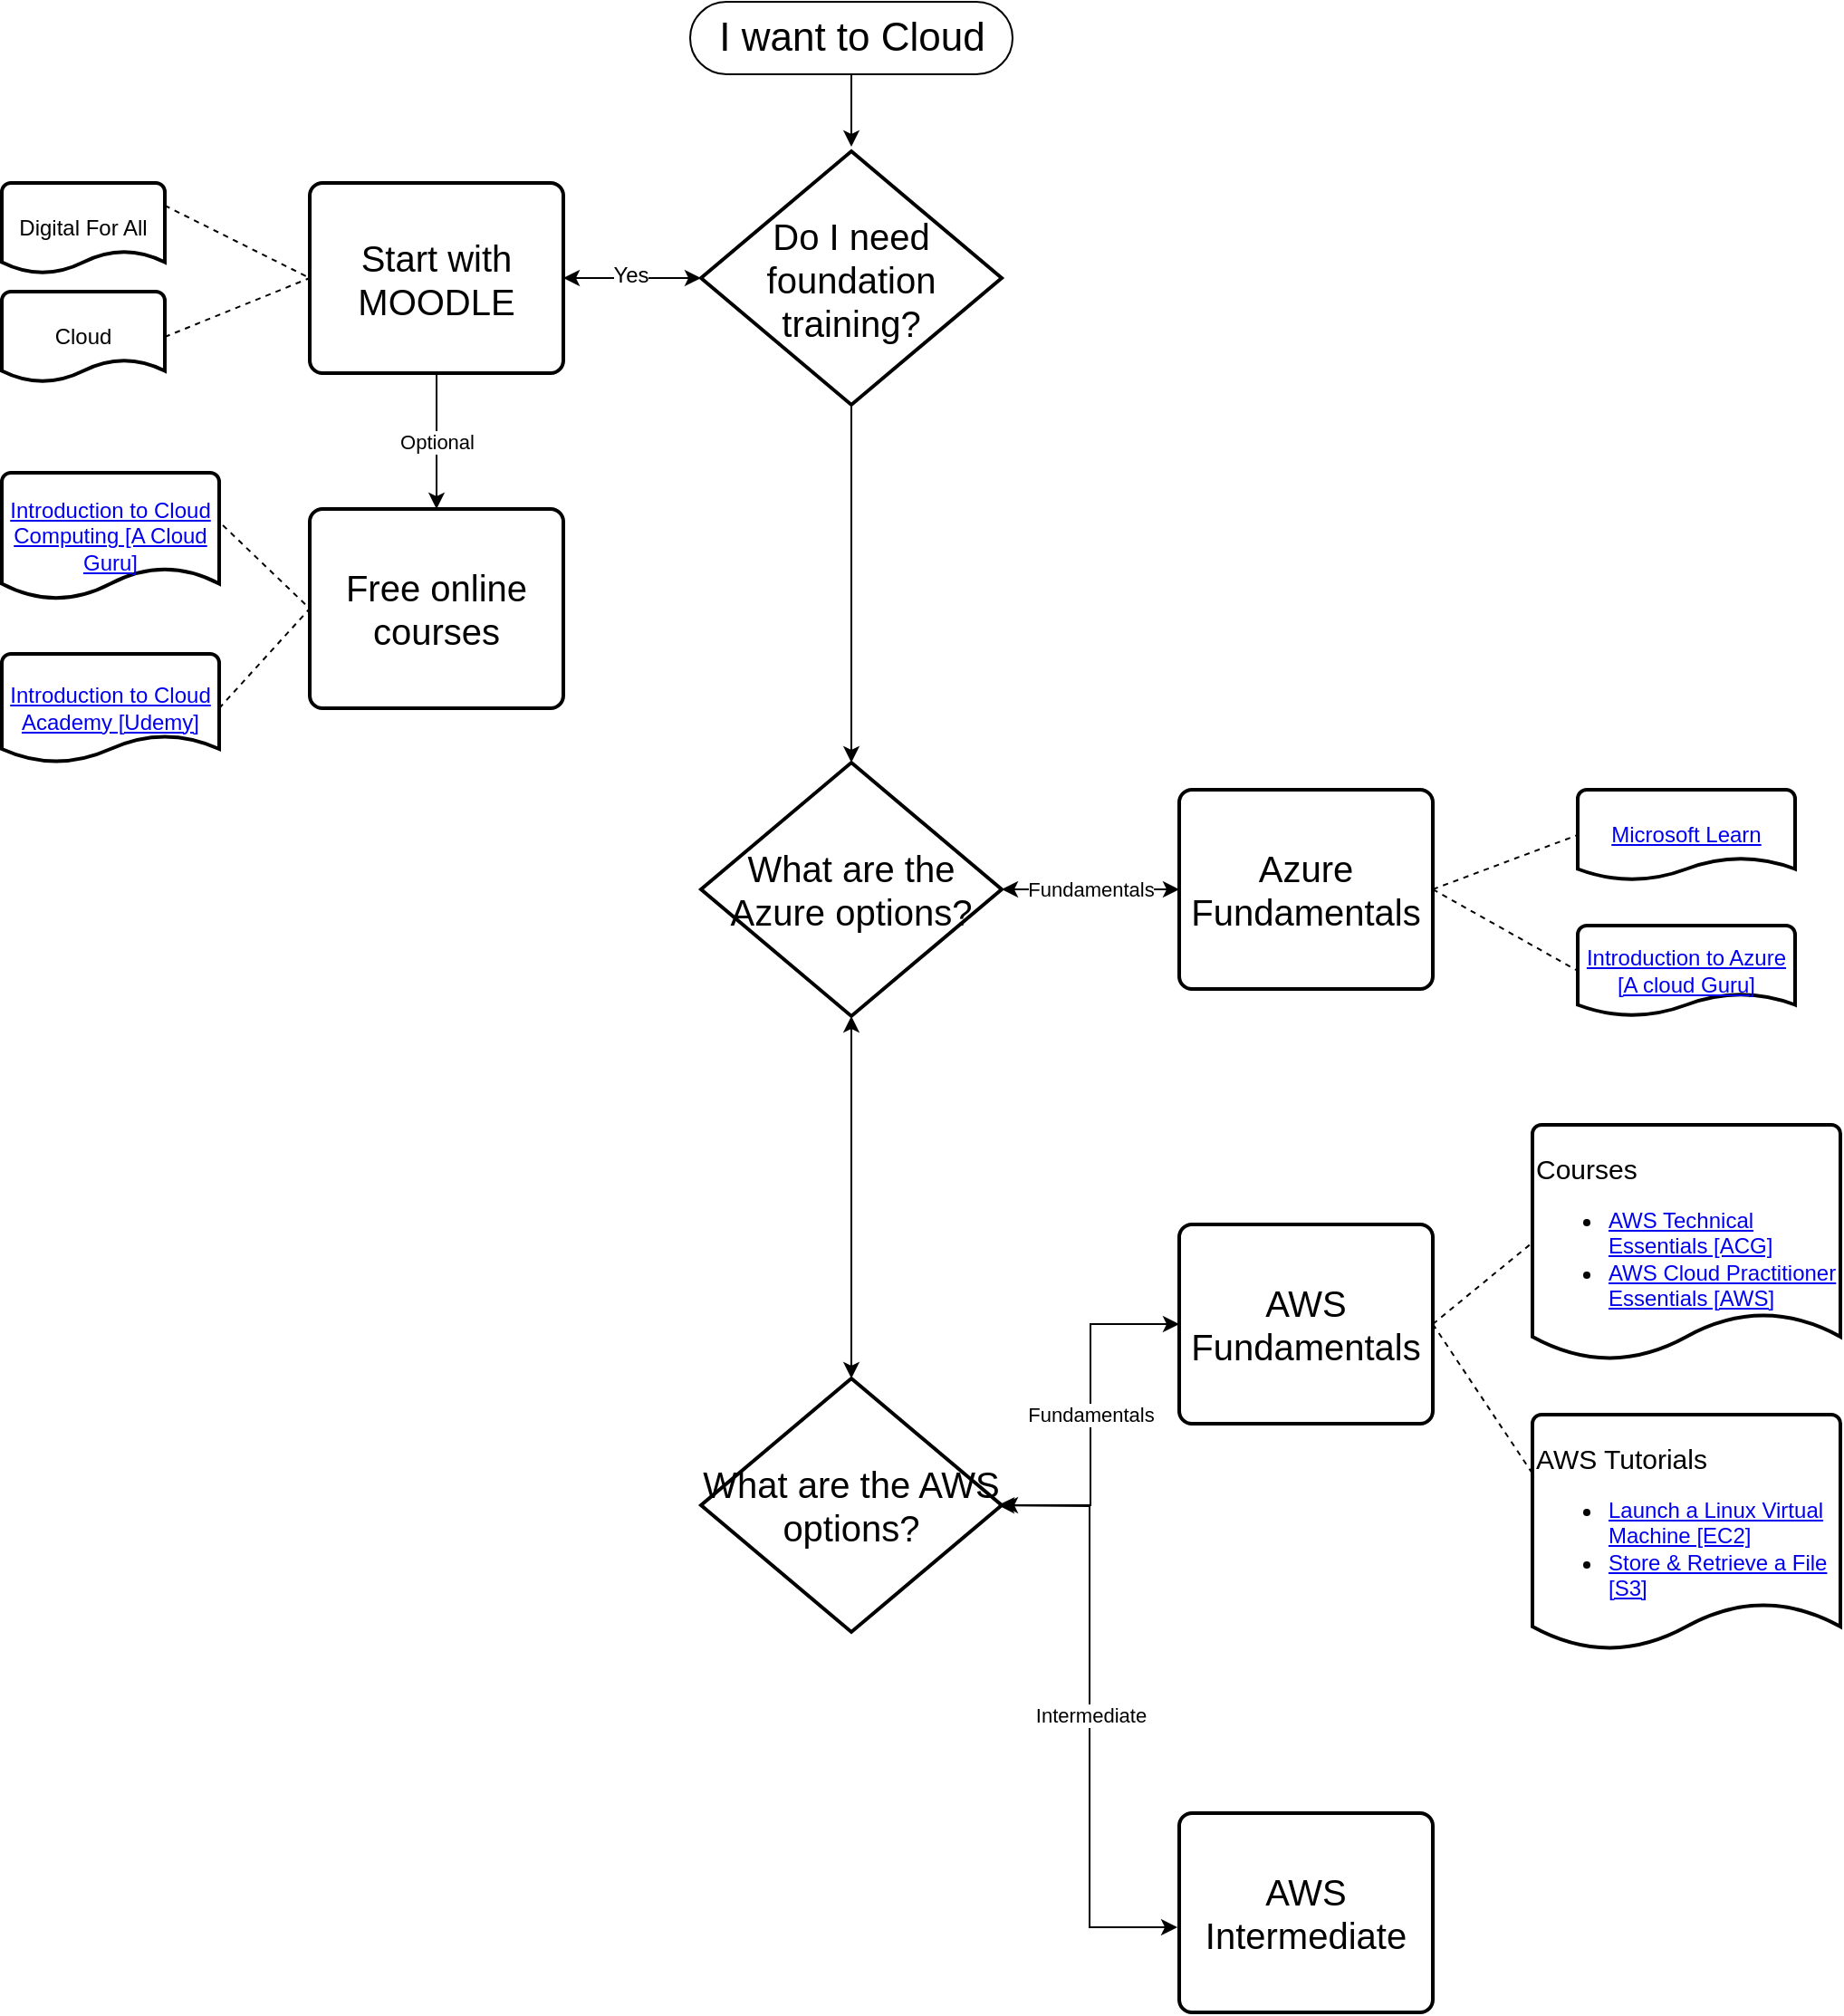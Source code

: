 <mxfile version="12.9.3" type="github">
  <diagram id="Sj6mC85eFsHQs_d47GOQ" name="Page-1">
    <mxGraphModel dx="1186" dy="795" grid="1" gridSize="10" guides="1" tooltips="1" connect="1" arrows="1" fold="1" page="1" pageScale="1" pageWidth="1169" pageHeight="1654" math="0" shadow="0">
      <root>
        <mxCell id="0" />
        <mxCell id="1" parent="0" />
        <mxCell id="-TDUfPAsjnN3atFshsbn-9" style="edgeStyle=orthogonalEdgeStyle;rounded=0;orthogonalLoop=1;jettySize=auto;html=1;" edge="1" parent="1" source="biIaPaWo2Yytos-6n9xJ-8">
          <mxGeometry relative="1" as="geometry">
            <mxPoint x="479" y="100" as="targetPoint" />
          </mxGeometry>
        </mxCell>
        <mxCell id="biIaPaWo2Yytos-6n9xJ-8" value="&lt;font style=&quot;font-size: 22px&quot;&gt;I want to Cloud&lt;/font&gt;" style="html=1;dashed=0;whitespace=wrap;shape=mxgraph.dfd.start" parent="1" vertex="1">
          <mxGeometry x="390" y="20" width="178" height="40" as="geometry" />
        </mxCell>
        <mxCell id="biIaPaWo2Yytos-6n9xJ-17" style="edgeStyle=orthogonalEdgeStyle;rounded=0;orthogonalLoop=1;jettySize=auto;html=1;endArrow=classic;endFill=1;startArrow=classic;startFill=1;" parent="1" source="biIaPaWo2Yytos-6n9xJ-9" target="biIaPaWo2Yytos-6n9xJ-12" edge="1">
          <mxGeometry relative="1" as="geometry" />
        </mxCell>
        <mxCell id="-TDUfPAsjnN3atFshsbn-10" value="Yes" style="text;html=1;align=center;verticalAlign=middle;resizable=0;points=[];labelBackgroundColor=#ffffff;" vertex="1" connectable="0" parent="biIaPaWo2Yytos-6n9xJ-17">
          <mxGeometry x="0.026" y="-2" relative="1" as="geometry">
            <mxPoint as="offset" />
          </mxGeometry>
        </mxCell>
        <mxCell id="-TDUfPAsjnN3atFshsbn-12" style="edgeStyle=orthogonalEdgeStyle;rounded=0;orthogonalLoop=1;jettySize=auto;html=1;" edge="1" parent="1" source="biIaPaWo2Yytos-6n9xJ-9" target="-TDUfPAsjnN3atFshsbn-11">
          <mxGeometry relative="1" as="geometry" />
        </mxCell>
        <mxCell id="biIaPaWo2Yytos-6n9xJ-9" value="&lt;font style=&quot;font-size: 20px&quot;&gt;Do I need foundation training?&lt;/font&gt;" style="strokeWidth=2;html=1;shape=mxgraph.flowchart.decision;whiteSpace=wrap;" parent="1" vertex="1">
          <mxGeometry x="396" y="102.5" width="166" height="140" as="geometry" />
        </mxCell>
        <mxCell id="-TDUfPAsjnN3atFshsbn-2" value="Optional" style="edgeStyle=orthogonalEdgeStyle;rounded=0;orthogonalLoop=1;jettySize=auto;html=1;" edge="1" parent="1" source="biIaPaWo2Yytos-6n9xJ-12" target="-TDUfPAsjnN3atFshsbn-1">
          <mxGeometry relative="1" as="geometry" />
        </mxCell>
        <mxCell id="biIaPaWo2Yytos-6n9xJ-12" value="&lt;font style=&quot;font-size: 20px&quot;&gt;Start with MOODLE&lt;/font&gt;" style="rounded=1;whiteSpace=wrap;html=1;absoluteArcSize=1;arcSize=14;strokeWidth=2;" parent="1" vertex="1">
          <mxGeometry x="180" y="120" width="140" height="105" as="geometry" />
        </mxCell>
        <mxCell id="-TDUfPAsjnN3atFshsbn-1" value="&lt;font style=&quot;font-size: 20px&quot;&gt;Free online courses&lt;/font&gt;" style="rounded=1;whiteSpace=wrap;html=1;absoluteArcSize=1;arcSize=14;strokeWidth=2;" vertex="1" parent="1">
          <mxGeometry x="180" y="300" width="140" height="110" as="geometry" />
        </mxCell>
        <mxCell id="biIaPaWo2Yytos-6n9xJ-18" value="Digital For All" style="strokeWidth=2;html=1;shape=mxgraph.flowchart.document2;whiteSpace=wrap;size=0.25;" parent="1" vertex="1">
          <mxGeometry x="10" y="120" width="90" height="50" as="geometry" />
        </mxCell>
        <mxCell id="biIaPaWo2Yytos-6n9xJ-19" value="Cloud" style="strokeWidth=2;html=1;shape=mxgraph.flowchart.document2;whiteSpace=wrap;size=0.25;" parent="1" vertex="1">
          <mxGeometry x="10" y="180" width="90" height="50" as="geometry" />
        </mxCell>
        <mxCell id="biIaPaWo2Yytos-6n9xJ-20" value="" style="endArrow=none;dashed=1;html=1;entryX=0;entryY=0.5;entryDx=0;entryDy=0;exitX=1;exitY=0.25;exitDx=0;exitDy=0;exitPerimeter=0;" parent="1" source="biIaPaWo2Yytos-6n9xJ-18" target="biIaPaWo2Yytos-6n9xJ-12" edge="1">
          <mxGeometry width="50" height="50" relative="1" as="geometry">
            <mxPoint x="520" y="400" as="sourcePoint" />
            <mxPoint x="570" y="350" as="targetPoint" />
          </mxGeometry>
        </mxCell>
        <mxCell id="biIaPaWo2Yytos-6n9xJ-21" value="" style="endArrow=none;dashed=1;html=1;entryX=0;entryY=0.5;entryDx=0;entryDy=0;exitX=1;exitY=0.5;exitDx=0;exitDy=0;exitPerimeter=0;" parent="1" source="biIaPaWo2Yytos-6n9xJ-19" target="biIaPaWo2Yytos-6n9xJ-12" edge="1">
          <mxGeometry width="50" height="50" relative="1" as="geometry">
            <mxPoint x="110" y="132.5" as="sourcePoint" />
            <mxPoint x="210" y="190" as="targetPoint" />
          </mxGeometry>
        </mxCell>
        <mxCell id="-TDUfPAsjnN3atFshsbn-3" value="&lt;a href=&quot;https://acloud.guru/learn/intro-cloud-computing&quot;&gt;Introduction to Cloud Computing [A Cloud Guru]&lt;/a&gt;" style="strokeWidth=2;html=1;shape=mxgraph.flowchart.document2;whiteSpace=wrap;size=0.25;" vertex="1" parent="1">
          <mxGeometry x="10" y="280" width="120" height="70" as="geometry" />
        </mxCell>
        <mxCell id="-TDUfPAsjnN3atFshsbn-5" value="&lt;a href=&quot;https://www.udemy.com/course/introduction-to-cloud-computing/&quot;&gt;Introduction to Cloud Academy [Udemy]&lt;/a&gt;" style="strokeWidth=2;html=1;shape=mxgraph.flowchart.document2;whiteSpace=wrap;size=0.25;" vertex="1" parent="1">
          <mxGeometry x="10" y="380" width="120" height="60" as="geometry" />
        </mxCell>
        <mxCell id="-TDUfPAsjnN3atFshsbn-7" value="" style="endArrow=none;dashed=1;html=1;entryX=0;entryY=0.5;entryDx=0;entryDy=0;exitX=1.017;exitY=0.414;exitDx=0;exitDy=0;exitPerimeter=0;" edge="1" parent="1" source="-TDUfPAsjnN3atFshsbn-3" target="-TDUfPAsjnN3atFshsbn-1">
          <mxGeometry width="50" height="50" relative="1" as="geometry">
            <mxPoint x="120" y="152.5" as="sourcePoint" />
            <mxPoint x="200" y="192.5" as="targetPoint" />
          </mxGeometry>
        </mxCell>
        <mxCell id="-TDUfPAsjnN3atFshsbn-8" value="" style="endArrow=none;dashed=1;html=1;entryX=0;entryY=0.5;entryDx=0;entryDy=0;exitX=1;exitY=0.5;exitDx=0;exitDy=0;exitPerimeter=0;" edge="1" parent="1" source="-TDUfPAsjnN3atFshsbn-5" target="-TDUfPAsjnN3atFshsbn-1">
          <mxGeometry width="50" height="50" relative="1" as="geometry">
            <mxPoint x="142.04" y="318.98" as="sourcePoint" />
            <mxPoint x="190" y="365" as="targetPoint" />
          </mxGeometry>
        </mxCell>
        <mxCell id="-TDUfPAsjnN3atFshsbn-17" value="Fundamentals" style="edgeStyle=orthogonalEdgeStyle;rounded=0;orthogonalLoop=1;jettySize=auto;html=1;startArrow=classic;startFill=1;endArrow=classic;endFill=1;" edge="1" parent="1" source="-TDUfPAsjnN3atFshsbn-11" target="-TDUfPAsjnN3atFshsbn-14">
          <mxGeometry relative="1" as="geometry" />
        </mxCell>
        <mxCell id="-TDUfPAsjnN3atFshsbn-21" value="" style="edgeStyle=orthogonalEdgeStyle;rounded=0;orthogonalLoop=1;jettySize=auto;html=1;startArrow=classic;startFill=1;endArrow=classic;endFill=1;" edge="1" parent="1" source="-TDUfPAsjnN3atFshsbn-11" target="-TDUfPAsjnN3atFshsbn-20">
          <mxGeometry relative="1" as="geometry" />
        </mxCell>
        <mxCell id="-TDUfPAsjnN3atFshsbn-11" value="&lt;font style=&quot;font-size: 20px&quot;&gt;What are the Azure options?&lt;/font&gt;" style="strokeWidth=2;html=1;shape=mxgraph.flowchart.decision;whiteSpace=wrap;" vertex="1" parent="1">
          <mxGeometry x="396" y="440" width="166" height="140" as="geometry" />
        </mxCell>
        <mxCell id="-TDUfPAsjnN3atFshsbn-20" value="&lt;font style=&quot;font-size: 20px&quot;&gt;What are the AWS options?&lt;/font&gt;" style="strokeWidth=2;html=1;shape=mxgraph.flowchart.decision;whiteSpace=wrap;" vertex="1" parent="1">
          <mxGeometry x="396" y="780" width="166" height="140" as="geometry" />
        </mxCell>
        <mxCell id="-TDUfPAsjnN3atFshsbn-14" value="&lt;font style=&quot;font-size: 20px&quot;&gt;Azure Fundamentals&lt;/font&gt;" style="rounded=1;whiteSpace=wrap;html=1;absoluteArcSize=1;arcSize=14;strokeWidth=2;" vertex="1" parent="1">
          <mxGeometry x="660" y="455" width="140" height="110" as="geometry" />
        </mxCell>
        <mxCell id="-TDUfPAsjnN3atFshsbn-15" value="&lt;a href=&quot;https://docs.microsoft.com/en-us/learn/azure/&quot;&gt;Microsoft Learn&lt;/a&gt;" style="strokeWidth=2;html=1;shape=mxgraph.flowchart.document2;whiteSpace=wrap;size=0.25;" vertex="1" parent="1">
          <mxGeometry x="880" y="455" width="120" height="50" as="geometry" />
        </mxCell>
        <mxCell id="-TDUfPAsjnN3atFshsbn-16" value="&lt;a href=&quot;https://acloud.guru/learn/intro-to-azure&quot;&gt;Introduction to Azure [A cloud Guru]&lt;/a&gt;" style="strokeWidth=2;html=1;shape=mxgraph.flowchart.document2;whiteSpace=wrap;size=0.25;" vertex="1" parent="1">
          <mxGeometry x="880" y="530" width="120" height="50" as="geometry" />
        </mxCell>
        <mxCell id="-TDUfPAsjnN3atFshsbn-18" value="" style="endArrow=none;dashed=1;html=1;entryX=0;entryY=0.5;entryDx=0;entryDy=0;exitX=1;exitY=0.5;exitDx=0;exitDy=0;entryPerimeter=0;" edge="1" parent="1" source="-TDUfPAsjnN3atFshsbn-14" target="-TDUfPAsjnN3atFshsbn-15">
          <mxGeometry width="50" height="50" relative="1" as="geometry">
            <mxPoint x="142.04" y="318.98" as="sourcePoint" />
            <mxPoint x="190" y="365" as="targetPoint" />
          </mxGeometry>
        </mxCell>
        <mxCell id="-TDUfPAsjnN3atFshsbn-19" value="" style="endArrow=none;dashed=1;html=1;entryX=0;entryY=0.5;entryDx=0;entryDy=0;entryPerimeter=0;" edge="1" parent="1" target="-TDUfPAsjnN3atFshsbn-16">
          <mxGeometry width="50" height="50" relative="1" as="geometry">
            <mxPoint x="800" y="510" as="sourcePoint" />
            <mxPoint x="890" y="490" as="targetPoint" />
          </mxGeometry>
        </mxCell>
        <mxCell id="-TDUfPAsjnN3atFshsbn-22" value="&lt;font style=&quot;font-size: 20px&quot;&gt;AWS Fundamentals&lt;/font&gt;" style="rounded=1;whiteSpace=wrap;html=1;absoluteArcSize=1;arcSize=14;strokeWidth=2;" vertex="1" parent="1">
          <mxGeometry x="660" y="695" width="140" height="110" as="geometry" />
        </mxCell>
        <mxCell id="-TDUfPAsjnN3atFshsbn-24" value="Fundamentals" style="edgeStyle=orthogonalEdgeStyle;rounded=0;orthogonalLoop=1;jettySize=auto;html=1;startArrow=classic;startFill=1;endArrow=classic;endFill=1;entryX=0;entryY=0.5;entryDx=0;entryDy=0;exitX=1;exitY=0.5;exitDx=0;exitDy=0;exitPerimeter=0;" edge="1" parent="1" source="-TDUfPAsjnN3atFshsbn-20" target="-TDUfPAsjnN3atFshsbn-22">
          <mxGeometry relative="1" as="geometry">
            <mxPoint x="572" y="640" as="sourcePoint" />
            <mxPoint x="670" y="640" as="targetPoint" />
          </mxGeometry>
        </mxCell>
        <mxCell id="-TDUfPAsjnN3atFshsbn-25" value="&lt;div style=&quot;font-size: 15px&quot;&gt;&lt;span&gt;Courses&lt;/span&gt;&lt;/div&gt;&lt;div&gt;&lt;ul&gt;&lt;li&gt;&lt;span&gt;&lt;a href=&quot;https://acloud.guru/learn/aws-technical-essentials&quot;&gt;AWS Technical Essentials [ACG]&lt;/a&gt;&lt;/span&gt;&lt;/li&gt;&lt;li&gt;&lt;span&gt;&lt;a href=&quot;https://aws.amazon.com/training/course-descriptions/cloud-practitioner-essentials/&quot;&gt;AWS Cloud Practitioner Essentials [AWS]&lt;/a&gt;&lt;/span&gt;&lt;/li&gt;&lt;/ul&gt;&lt;/div&gt;" style="strokeWidth=2;html=1;shape=mxgraph.flowchart.document2;whiteSpace=wrap;size=0.2;align=left;" vertex="1" parent="1">
          <mxGeometry x="855" y="640" width="170" height="130" as="geometry" />
        </mxCell>
        <mxCell id="-TDUfPAsjnN3atFshsbn-27" value="&lt;div style=&quot;font-size: 15px&quot;&gt;&lt;span&gt;AWS Tutorials&lt;/span&gt;&lt;/div&gt;&lt;div&gt;&lt;ul&gt;&lt;li&gt;&lt;a href=&quot;https://aws.amazon.com/getting-started/launch-a-virtual-machine-B-0/&quot;&gt;Launch a Linux Virtual Machine [EC2]&lt;/a&gt;&lt;/li&gt;&lt;li&gt;&lt;a href=&quot;https://aws.amazon.com/getting-started/hands-on/backup-files-to-amazon-s3/&quot;&gt;Store &amp;amp; Retrieve a File [S3]&lt;/a&gt;&lt;/li&gt;&lt;/ul&gt;&lt;/div&gt;" style="strokeWidth=2;html=1;shape=mxgraph.flowchart.document2;whiteSpace=wrap;size=0.2;align=left;" vertex="1" parent="1">
          <mxGeometry x="855" y="800" width="170" height="130" as="geometry" />
        </mxCell>
        <mxCell id="-TDUfPAsjnN3atFshsbn-28" value="" style="endArrow=none;dashed=1;html=1;exitX=1;exitY=0.5;exitDx=0;exitDy=0;entryX=0;entryY=0.5;entryDx=0;entryDy=0;entryPerimeter=0;" edge="1" parent="1" source="-TDUfPAsjnN3atFshsbn-22" target="-TDUfPAsjnN3atFshsbn-25">
          <mxGeometry width="50" height="50" relative="1" as="geometry">
            <mxPoint x="810" y="540" as="sourcePoint" />
            <mxPoint x="890" y="510" as="targetPoint" />
          </mxGeometry>
        </mxCell>
        <mxCell id="-TDUfPAsjnN3atFshsbn-29" value="" style="endArrow=none;dashed=1;html=1;exitX=1;exitY=0.5;exitDx=0;exitDy=0;entryX=0;entryY=0.25;entryDx=0;entryDy=0;entryPerimeter=0;" edge="1" parent="1" source="-TDUfPAsjnN3atFshsbn-22" target="-TDUfPAsjnN3atFshsbn-27">
          <mxGeometry width="50" height="50" relative="1" as="geometry">
            <mxPoint x="810" y="760" as="sourcePoint" />
            <mxPoint x="890" y="735" as="targetPoint" />
          </mxGeometry>
        </mxCell>
        <mxCell id="-TDUfPAsjnN3atFshsbn-30" value="&lt;font style=&quot;font-size: 20px&quot;&gt;AWS Intermediate&lt;/font&gt;" style="rounded=1;whiteSpace=wrap;html=1;absoluteArcSize=1;arcSize=14;strokeWidth=2;" vertex="1" parent="1">
          <mxGeometry x="660" y="1020" width="140" height="110" as="geometry" />
        </mxCell>
        <mxCell id="-TDUfPAsjnN3atFshsbn-31" value="Intermediate" style="edgeStyle=orthogonalEdgeStyle;rounded=0;orthogonalLoop=1;jettySize=auto;html=1;startArrow=classic;startFill=1;endArrow=classic;endFill=1;entryX=-0.007;entryY=0.573;entryDx=0;entryDy=0;entryPerimeter=0;" edge="1" parent="1" target="-TDUfPAsjnN3atFshsbn-30">
          <mxGeometry relative="1" as="geometry">
            <mxPoint x="560" y="850" as="sourcePoint" />
            <mxPoint x="670" y="760" as="targetPoint" />
          </mxGeometry>
        </mxCell>
      </root>
    </mxGraphModel>
  </diagram>
</mxfile>
